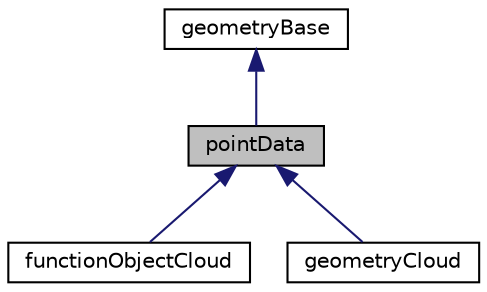 digraph "pointData"
{
  bgcolor="transparent";
  edge [fontname="Helvetica",fontsize="10",labelfontname="Helvetica",labelfontsize="10"];
  node [fontname="Helvetica",fontsize="10",shape=record];
  Node1 [label="pointData",height=0.2,width=0.4,color="black", fillcolor="grey75", style="filled" fontcolor="black"];
  Node2 -> Node1 [dir="back",color="midnightblue",fontsize="10",style="solid",fontname="Helvetica"];
  Node2 [label="geometryBase",height=0.2,width=0.4,color="black",URL="$classFoam_1_1functionObjects_1_1runTimePostPro_1_1geometryBase.html",tooltip="Base class for surface, text handling etc. "];
  Node1 -> Node3 [dir="back",color="midnightblue",fontsize="10",style="solid",fontname="Helvetica"];
  Node3 [label="functionObjectCloud",height=0.2,width=0.4,color="black",URL="$classFoam_1_1functionObjects_1_1runTimePostPro_1_1functionObjectCloud.html",tooltip="Visualisation of cloud data from function object output (file-based only). "];
  Node1 -> Node4 [dir="back",color="midnightblue",fontsize="10",style="solid",fontname="Helvetica"];
  Node4 [label="geometryCloud",height=0.2,width=0.4,color="black",URL="$classFoam_1_1functionObjects_1_1runTimePostPro_1_1geometryCloud.html",tooltip="Visualisation of cloud data from function object output (file-based only). "];
}
